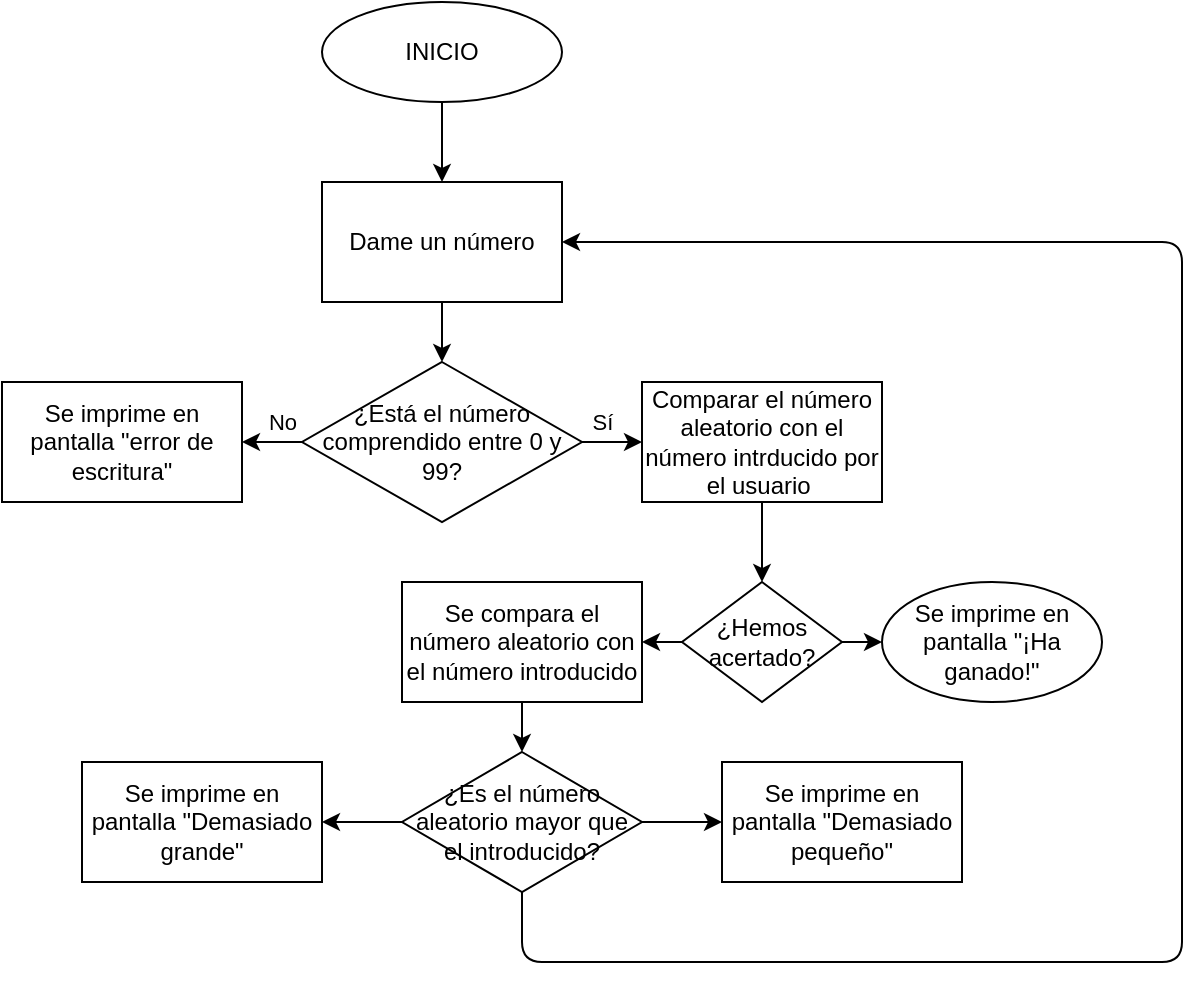 <mxfile>
    <diagram id="FylD0MBGadmbeppGRVp1" name="Página-1">
        <mxGraphModel dx="693" dy="382" grid="1" gridSize="10" guides="1" tooltips="1" connect="1" arrows="1" fold="1" page="1" pageScale="1" pageWidth="827" pageHeight="1169" math="0" shadow="0">
            <root>
                <mxCell id="0"/>
                <mxCell id="1" parent="0"/>
                <mxCell id="17" value="" style="edgeStyle=none;html=1;" parent="1" source="2" target="16" edge="1">
                    <mxGeometry relative="1" as="geometry"/>
                </mxCell>
                <mxCell id="2" value="INICIO" style="ellipse;whiteSpace=wrap;html=1;" parent="1" vertex="1">
                    <mxGeometry x="360" y="110" width="120" height="50" as="geometry"/>
                </mxCell>
                <mxCell id="22" value="No" style="edgeStyle=none;html=1;" parent="1" source="11" target="14" edge="1">
                    <mxGeometry x="-0.333" y="-10" relative="1" as="geometry">
                        <mxPoint as="offset"/>
                    </mxGeometry>
                </mxCell>
                <mxCell id="24" value="Sí" style="edgeStyle=none;html=1;" parent="1" source="11" target="12" edge="1">
                    <mxGeometry x="-0.333" y="10" relative="1" as="geometry">
                        <mxPoint as="offset"/>
                    </mxGeometry>
                </mxCell>
                <mxCell id="11" value="¿Está el número comprendido entre 0 y 99?" style="rhombus;whiteSpace=wrap;html=1;" parent="1" vertex="1">
                    <mxGeometry x="350" y="290" width="140" height="80" as="geometry"/>
                </mxCell>
                <mxCell id="26" value="" style="edgeStyle=none;html=1;" parent="1" source="12" target="25" edge="1">
                    <mxGeometry relative="1" as="geometry"/>
                </mxCell>
                <mxCell id="12" value="Comparar el número aleatorio con el número intrducido por el usuario&amp;nbsp;" style="whiteSpace=wrap;html=1;" parent="1" vertex="1">
                    <mxGeometry x="520" y="300" width="120" height="60" as="geometry"/>
                </mxCell>
                <mxCell id="14" value="Se imprime en pantalla &quot;error de escritura&quot;" style="whiteSpace=wrap;html=1;" parent="1" vertex="1">
                    <mxGeometry x="200" y="300" width="120" height="60" as="geometry"/>
                </mxCell>
                <mxCell id="21" value="" style="edgeStyle=none;html=1;" parent="1" source="16" target="11" edge="1">
                    <mxGeometry relative="1" as="geometry"/>
                </mxCell>
                <mxCell id="16" value="Dame un número" style="whiteSpace=wrap;html=1;" parent="1" vertex="1">
                    <mxGeometry x="360" y="200" width="120" height="60" as="geometry"/>
                </mxCell>
                <mxCell id="28" value="" style="edgeStyle=none;html=1;" parent="1" source="25" edge="1">
                    <mxGeometry relative="1" as="geometry">
                        <mxPoint x="640" y="430" as="targetPoint"/>
                    </mxGeometry>
                </mxCell>
                <mxCell id="30" value="" style="edgeStyle=none;html=1;" parent="1" source="25" target="29" edge="1">
                    <mxGeometry relative="1" as="geometry"/>
                </mxCell>
                <mxCell id="25" value="¿Hemos acertado?" style="rhombus;whiteSpace=wrap;html=1;" parent="1" vertex="1">
                    <mxGeometry x="540" y="400" width="80" height="60" as="geometry"/>
                </mxCell>
                <mxCell id="32" value="" style="edgeStyle=none;html=1;" parent="1" source="29" target="31" edge="1">
                    <mxGeometry relative="1" as="geometry"/>
                </mxCell>
                <mxCell id="29" value="Se compara el número aleatorio con el número introducido" style="whiteSpace=wrap;html=1;" parent="1" vertex="1">
                    <mxGeometry x="400" y="400" width="120" height="60" as="geometry"/>
                </mxCell>
                <mxCell id="34" value="" style="edgeStyle=none;html=1;" parent="1" source="31" target="33" edge="1">
                    <mxGeometry relative="1" as="geometry"/>
                </mxCell>
                <mxCell id="36" value="" style="edgeStyle=none;html=1;" parent="1" source="31" target="35" edge="1">
                    <mxGeometry relative="1" as="geometry"/>
                </mxCell>
                <mxCell id="37" style="edgeStyle=none;html=1;exitX=0.5;exitY=1;exitDx=0;exitDy=0;entryX=1;entryY=0.5;entryDx=0;entryDy=0;" parent="1" source="31" target="16" edge="1">
                    <mxGeometry relative="1" as="geometry">
                        <mxPoint x="650" y="290" as="targetPoint"/>
                        <Array as="points">
                            <mxPoint x="460" y="590"/>
                            <mxPoint x="790" y="590"/>
                            <mxPoint x="790" y="230"/>
                        </Array>
                    </mxGeometry>
                </mxCell>
                <mxCell id="31" value="¿Es el número aleatorio mayor que el introducido?" style="rhombus;whiteSpace=wrap;html=1;" parent="1" vertex="1">
                    <mxGeometry x="400" y="485" width="120" height="70" as="geometry"/>
                </mxCell>
                <mxCell id="33" value="Se imprime en pantalla &quot;Demasiado pequeño&quot;" style="whiteSpace=wrap;html=1;" parent="1" vertex="1">
                    <mxGeometry x="560" y="490" width="120" height="60" as="geometry"/>
                </mxCell>
                <mxCell id="35" value="Se imprime en pantalla &quot;Demasiado grande&quot;" style="whiteSpace=wrap;html=1;" parent="1" vertex="1">
                    <mxGeometry x="240" y="490" width="120" height="60" as="geometry"/>
                </mxCell>
                <mxCell id="38" value="&lt;span&gt;Se imprime en pantalla &quot;¡Ha ganado!&quot;&lt;/span&gt;" style="ellipse;whiteSpace=wrap;html=1;" parent="1" vertex="1">
                    <mxGeometry x="640" y="400" width="110" height="60" as="geometry"/>
                </mxCell>
            </root>
        </mxGraphModel>
    </diagram>
</mxfile>